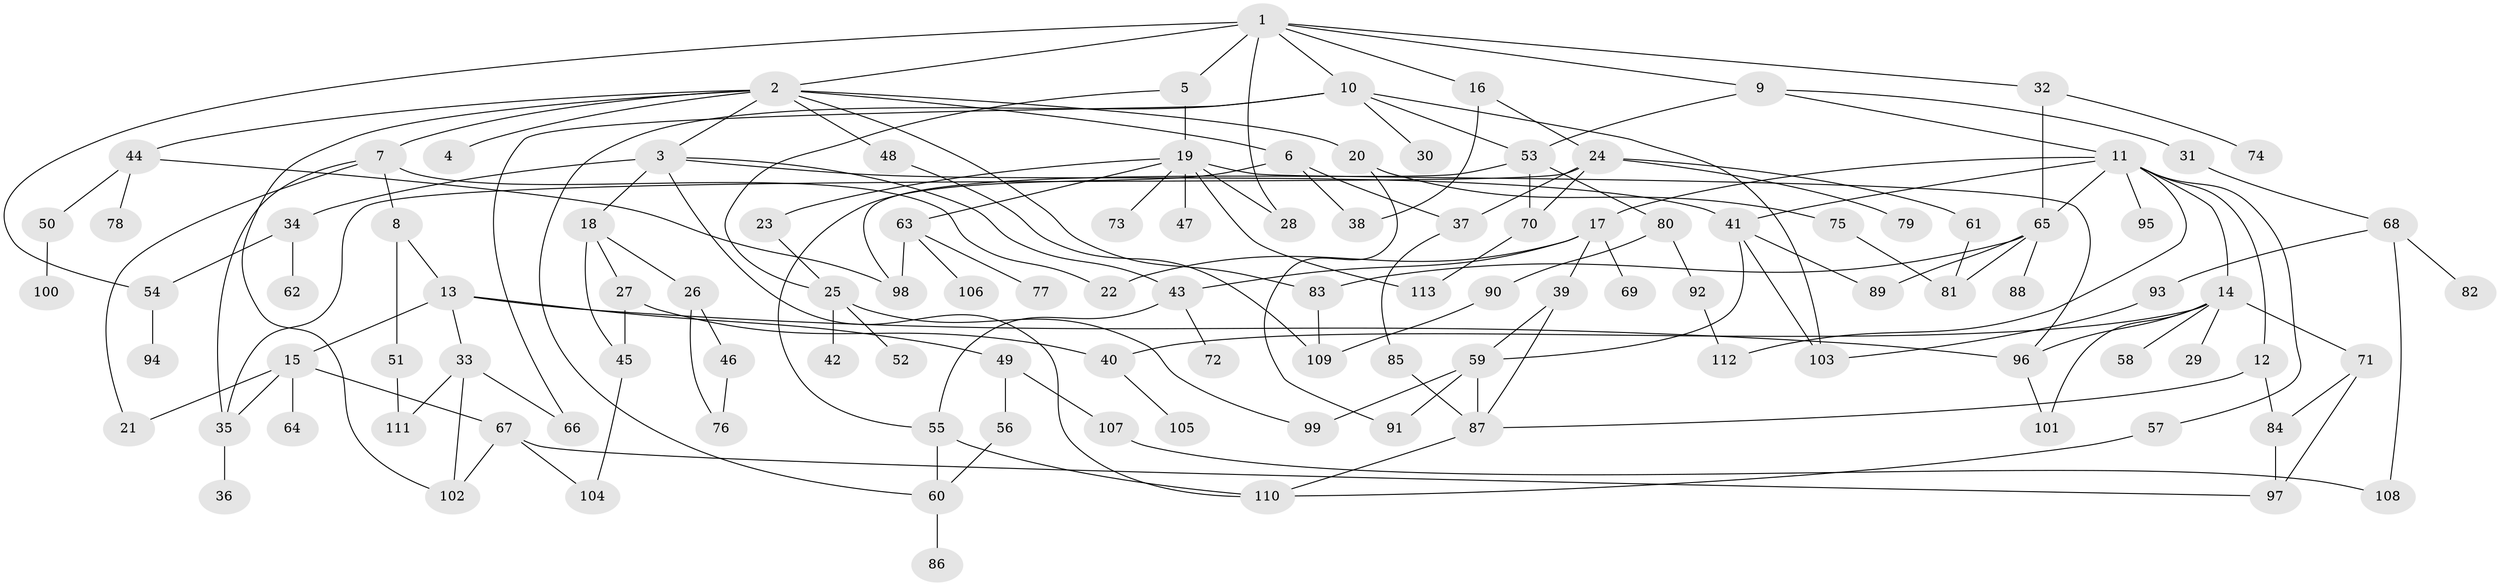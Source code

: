 // Generated by graph-tools (version 1.1) at 2025/49/03/09/25 03:49:22]
// undirected, 113 vertices, 165 edges
graph export_dot {
graph [start="1"]
  node [color=gray90,style=filled];
  1;
  2;
  3;
  4;
  5;
  6;
  7;
  8;
  9;
  10;
  11;
  12;
  13;
  14;
  15;
  16;
  17;
  18;
  19;
  20;
  21;
  22;
  23;
  24;
  25;
  26;
  27;
  28;
  29;
  30;
  31;
  32;
  33;
  34;
  35;
  36;
  37;
  38;
  39;
  40;
  41;
  42;
  43;
  44;
  45;
  46;
  47;
  48;
  49;
  50;
  51;
  52;
  53;
  54;
  55;
  56;
  57;
  58;
  59;
  60;
  61;
  62;
  63;
  64;
  65;
  66;
  67;
  68;
  69;
  70;
  71;
  72;
  73;
  74;
  75;
  76;
  77;
  78;
  79;
  80;
  81;
  82;
  83;
  84;
  85;
  86;
  87;
  88;
  89;
  90;
  91;
  92;
  93;
  94;
  95;
  96;
  97;
  98;
  99;
  100;
  101;
  102;
  103;
  104;
  105;
  106;
  107;
  108;
  109;
  110;
  111;
  112;
  113;
  1 -- 2;
  1 -- 5;
  1 -- 9;
  1 -- 10;
  1 -- 16;
  1 -- 28;
  1 -- 32;
  1 -- 54;
  2 -- 3;
  2 -- 4;
  2 -- 6;
  2 -- 7;
  2 -- 20;
  2 -- 44;
  2 -- 48;
  2 -- 102;
  2 -- 83;
  3 -- 18;
  3 -- 34;
  3 -- 43;
  3 -- 110;
  3 -- 41;
  5 -- 19;
  5 -- 25;
  6 -- 37;
  6 -- 38;
  6 -- 55;
  7 -- 8;
  7 -- 21;
  7 -- 35;
  7 -- 22;
  8 -- 13;
  8 -- 51;
  9 -- 11;
  9 -- 31;
  9 -- 53;
  10 -- 30;
  10 -- 66;
  10 -- 103;
  10 -- 53;
  10 -- 60;
  11 -- 12;
  11 -- 14;
  11 -- 17;
  11 -- 41;
  11 -- 57;
  11 -- 95;
  11 -- 112;
  11 -- 65;
  12 -- 87;
  12 -- 84;
  13 -- 15;
  13 -- 33;
  13 -- 49;
  13 -- 96;
  14 -- 29;
  14 -- 40;
  14 -- 58;
  14 -- 71;
  14 -- 101;
  14 -- 96;
  15 -- 64;
  15 -- 67;
  15 -- 35;
  15 -- 21;
  16 -- 24;
  16 -- 38;
  17 -- 22;
  17 -- 39;
  17 -- 69;
  17 -- 43;
  18 -- 26;
  18 -- 27;
  18 -- 45;
  19 -- 23;
  19 -- 47;
  19 -- 63;
  19 -- 73;
  19 -- 28;
  19 -- 113;
  19 -- 96;
  20 -- 75;
  20 -- 91;
  23 -- 25;
  24 -- 61;
  24 -- 70;
  24 -- 79;
  24 -- 37;
  24 -- 35;
  25 -- 42;
  25 -- 52;
  25 -- 99;
  26 -- 46;
  26 -- 76;
  27 -- 45;
  27 -- 40;
  31 -- 68;
  32 -- 65;
  32 -- 74;
  33 -- 111;
  33 -- 102;
  33 -- 66;
  34 -- 54;
  34 -- 62;
  35 -- 36;
  37 -- 85;
  39 -- 59;
  39 -- 87;
  40 -- 105;
  41 -- 59;
  41 -- 103;
  41 -- 89;
  43 -- 72;
  43 -- 55;
  44 -- 50;
  44 -- 78;
  44 -- 98;
  45 -- 104;
  46 -- 76;
  48 -- 109;
  49 -- 56;
  49 -- 107;
  50 -- 100;
  51 -- 111;
  53 -- 80;
  53 -- 98;
  53 -- 70;
  54 -- 94;
  55 -- 60;
  55 -- 110;
  56 -- 60;
  57 -- 110;
  59 -- 91;
  59 -- 99;
  59 -- 87;
  60 -- 86;
  61 -- 81;
  63 -- 77;
  63 -- 106;
  63 -- 98;
  65 -- 81;
  65 -- 83;
  65 -- 88;
  65 -- 89;
  67 -- 104;
  67 -- 97;
  67 -- 102;
  68 -- 82;
  68 -- 93;
  68 -- 108;
  70 -- 113;
  71 -- 84;
  71 -- 97;
  75 -- 81;
  80 -- 90;
  80 -- 92;
  83 -- 109;
  84 -- 97;
  85 -- 87;
  87 -- 110;
  90 -- 109;
  92 -- 112;
  93 -- 103;
  96 -- 101;
  107 -- 108;
}
